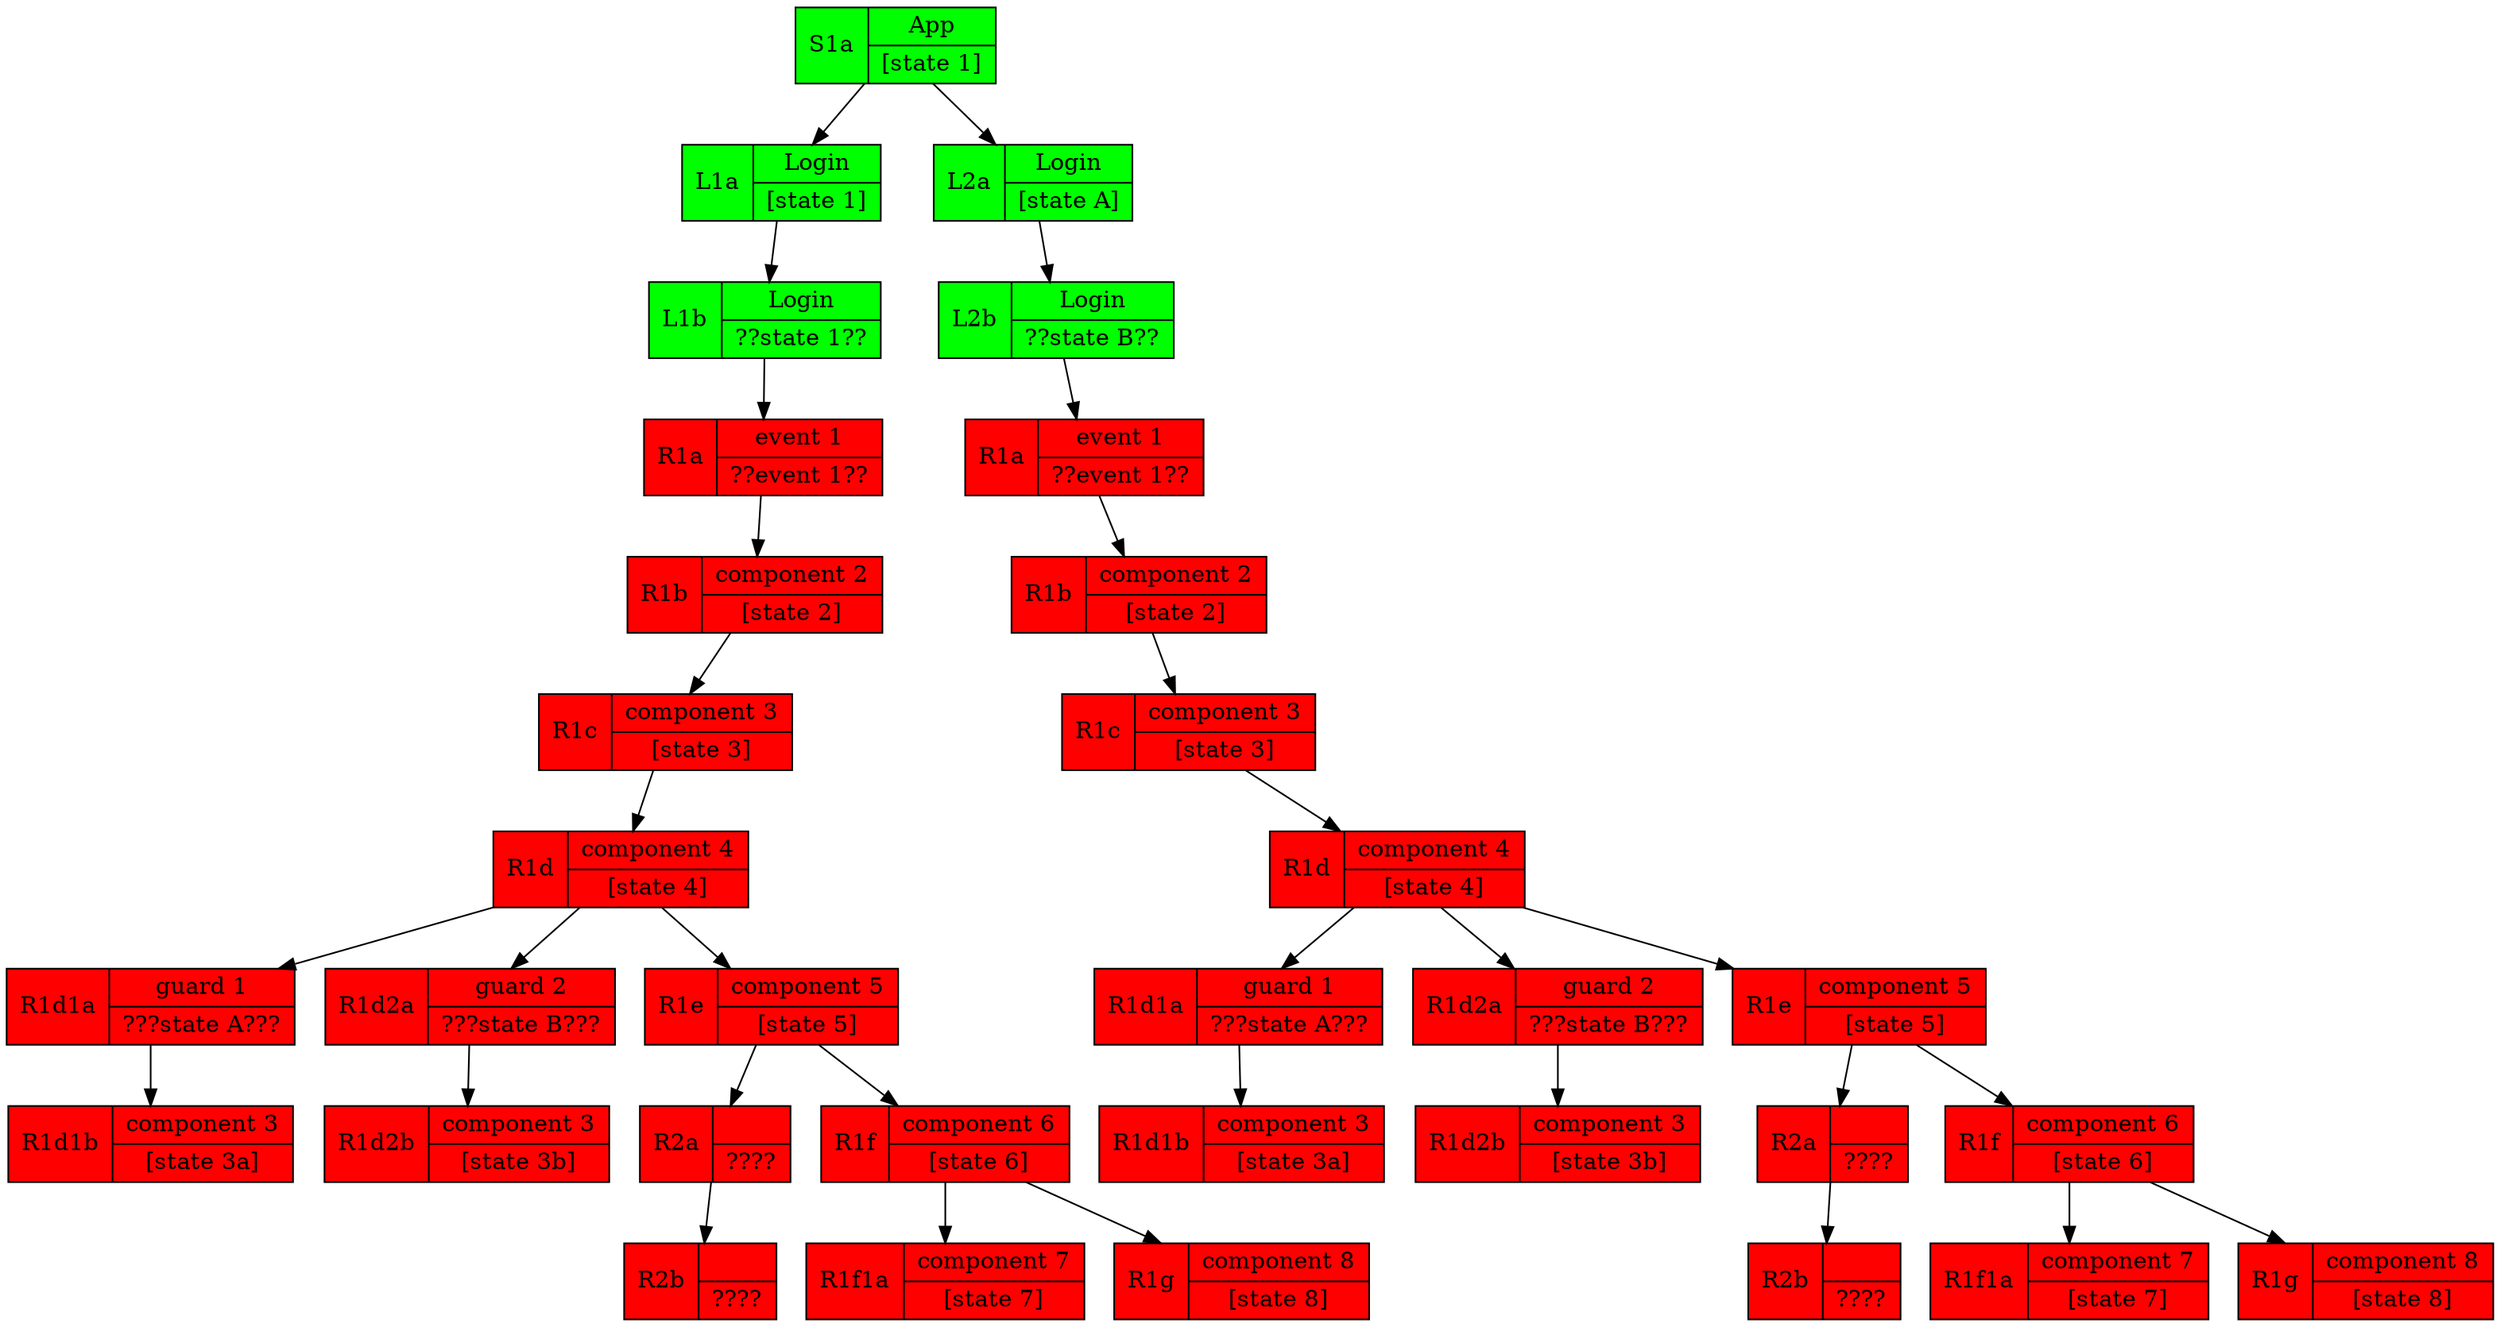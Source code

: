 digraph G {
        concentrate=True;
        rankdir=TB;
        node [shape=record];
    
S1aL1a [style="filled" fillcolor="green" label="L1a
|{Login|[state 1]}"];
S1aL1bR1a [style="filled" fillcolor="red" label="R1a
|{event 1|??event 1??}"];
S1aL1bR1b [style="filled" fillcolor="red" label="R1b
|{component 2|[state 2]}"];
S1aL1bR1c [style="filled" fillcolor="red" label="R1c
|{component 3|[state 3]}"];
S1aL1bR1d [style="filled" fillcolor="red" label="R1d
|{component 4|[state 4]}"];
S1aL1bR1d1a [style="filled" fillcolor="red" label="R1d1a
|{guard 1|???state A???}"];
S1aL1bR1d1b [style="filled" fillcolor="red" label="R1d1b
|{component 3|[state 3a]}"];
S1aL1bR1d2a [style="filled" fillcolor="red" label="R1d2a
|{guard 2|???state B???}"];
S1aL1bR1d2b [style="filled" fillcolor="red" label="R1d2b
|{component 3|[state 3b]}"];
S1aL1bR1eR2a [style="filled" fillcolor="red" label="R2a
|{|????}"];
S1aL1bR1eR2b [style="filled" fillcolor="red" label="R2b
|{|????}"];
S1aL1bR1e [style="filled" fillcolor="red" label="R1e
|{component 5|[state 5]}"];
S1aL1bR1f [style="filled" fillcolor="red" label="R1f
|{component 6|[state 6]}"];
S1aL1bR1f1a [style="filled" fillcolor="red" label="R1f1a
|{component 7|[state 7]}"];
S1aL1bR1g [style="filled" fillcolor="red" label="R1g
|{component 8|[state 8]}"];
S1aL1b [style="filled" fillcolor="green" label="L1b
|{Login|??state 1??}"];
S1aL2a [style="filled" fillcolor="green" label="L2a
|{Login|[state A]}"];
S1aL2bR1a [style="filled" fillcolor="red" label="R1a
|{event 1|??event 1??}"];
S1aL2bR1b [style="filled" fillcolor="red" label="R1b
|{component 2|[state 2]}"];
S1aL2bR1c [style="filled" fillcolor="red" label="R1c
|{component 3|[state 3]}"];
S1aL2bR1d [style="filled" fillcolor="red" label="R1d
|{component 4|[state 4]}"];
S1aL2bR1d1a [style="filled" fillcolor="red" label="R1d1a
|{guard 1|???state A???}"];
S1aL2bR1d1b [style="filled" fillcolor="red" label="R1d1b
|{component 3|[state 3a]}"];
S1aL2bR1d2a [style="filled" fillcolor="red" label="R1d2a
|{guard 2|???state B???}"];
S1aL2bR1d2b [style="filled" fillcolor="red" label="R1d2b
|{component 3|[state 3b]}"];
S1aL2bR1eR2a [style="filled" fillcolor="red" label="R2a
|{|????}"];
S1aL2bR1eR2b [style="filled" fillcolor="red" label="R2b
|{|????}"];
S1aL2bR1e [style="filled" fillcolor="red" label="R1e
|{component 5|[state 5]}"];
S1aL2bR1f [style="filled" fillcolor="red" label="R1f
|{component 6|[state 6]}"];
S1aL2bR1f1a [style="filled" fillcolor="red" label="R1f1a
|{component 7|[state 7]}"];
S1aL2bR1g [style="filled" fillcolor="red" label="R1g
|{component 8|[state 8]}"];
S1aL2b [style="filled" fillcolor="green" label="L2b
|{Login|??state B??}"];
S1a [style="filled" fillcolor="green" label="S1a
|{App|[state 1]}"];
S1a -> S1aL1a;
S1aL1b -> S1aL1bR1a;
S1aL1bR1a -> S1aL1bR1b;
S1aL1bR1b -> S1aL1bR1c;
S1aL1bR1c -> S1aL1bR1d;
S1aL1bR1d -> S1aL1bR1d1a;
S1aL1bR1d1a -> S1aL1bR1d1b;
S1aL1bR1d -> S1aL1bR1d2a;
S1aL1bR1d2a -> S1aL1bR1d2b;
S1aL1bR1e -> S1aL1bR1eR2a;
S1aL1bR1eR2a -> S1aL1bR1eR2b;
S1aL1bR1d -> S1aL1bR1e;
S1aL1bR1e -> S1aL1bR1f;
S1aL1bR1f -> S1aL1bR1f1a;
S1aL1bR1f -> S1aL1bR1g;
S1aL1a -> S1aL1b;
S1a -> S1aL2a;
S1aL2b -> S1aL2bR1a;
S1aL2bR1a -> S1aL2bR1b;
S1aL2bR1b -> S1aL2bR1c;
S1aL2bR1c -> S1aL2bR1d;
S1aL2bR1d -> S1aL2bR1d1a;
S1aL2bR1d1a -> S1aL2bR1d1b;
S1aL2bR1d -> S1aL2bR1d2a;
S1aL2bR1d2a -> S1aL2bR1d2b;
S1aL2bR1e -> S1aL2bR1eR2a;
S1aL2bR1eR2a -> S1aL2bR1eR2b;
S1aL2bR1d -> S1aL2bR1e;
S1aL2bR1e -> S1aL2bR1f;
S1aL2bR1f -> S1aL2bR1f1a;
S1aL2bR1f -> S1aL2bR1g;
S1aL2a -> S1aL2b;
}
